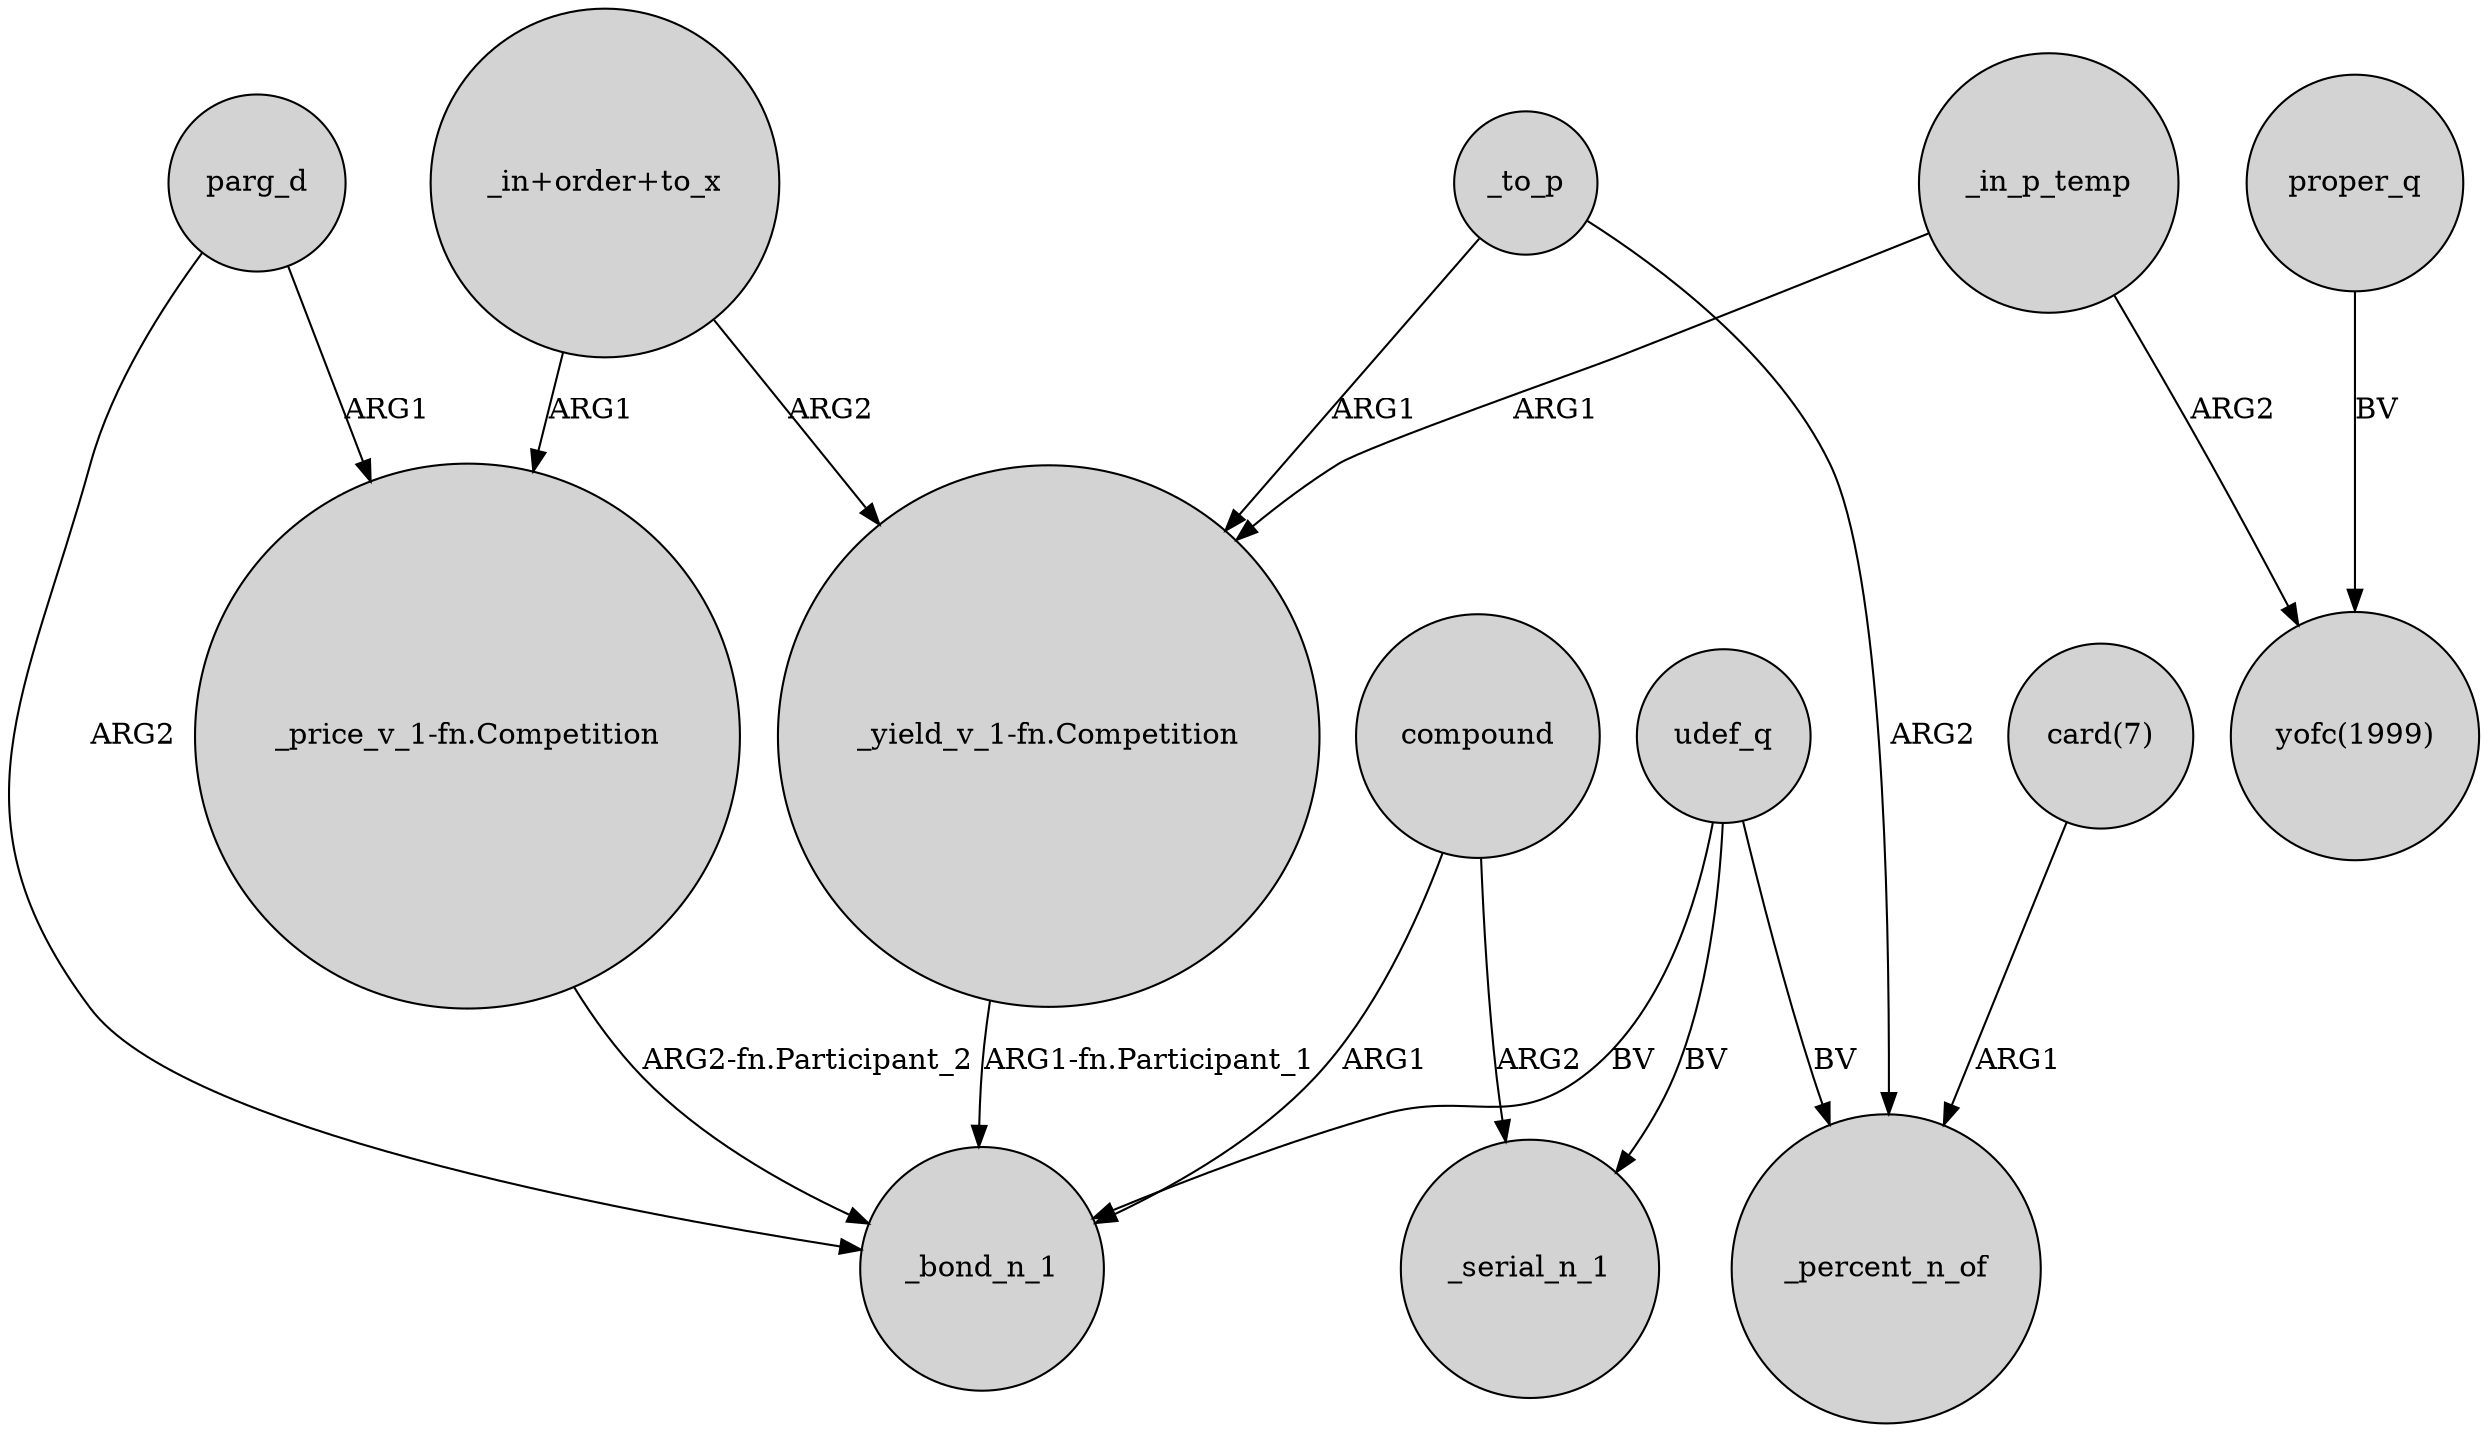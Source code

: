 digraph {
	node [shape=circle style=filled]
	"_in+order+to_x" -> "_yield_v_1-fn.Competition" [label=ARG2]
	"_price_v_1-fn.Competition" -> _bond_n_1 [label="ARG2-fn.Participant_2"]
	udef_q -> _percent_n_of [label=BV]
	"_yield_v_1-fn.Competition" -> _bond_n_1 [label="ARG1-fn.Participant_1"]
	proper_q -> "yofc(1999)" [label=BV]
	_in_p_temp -> "yofc(1999)" [label=ARG2]
	_to_p -> _percent_n_of [label=ARG2]
	"card(7)" -> _percent_n_of [label=ARG1]
	parg_d -> _bond_n_1 [label=ARG2]
	udef_q -> _bond_n_1 [label=BV]
	compound -> _serial_n_1 [label=ARG2]
	_to_p -> "_yield_v_1-fn.Competition" [label=ARG1]
	parg_d -> "_price_v_1-fn.Competition" [label=ARG1]
	_in_p_temp -> "_yield_v_1-fn.Competition" [label=ARG1]
	"_in+order+to_x" -> "_price_v_1-fn.Competition" [label=ARG1]
	udef_q -> _serial_n_1 [label=BV]
	compound -> _bond_n_1 [label=ARG1]
}
